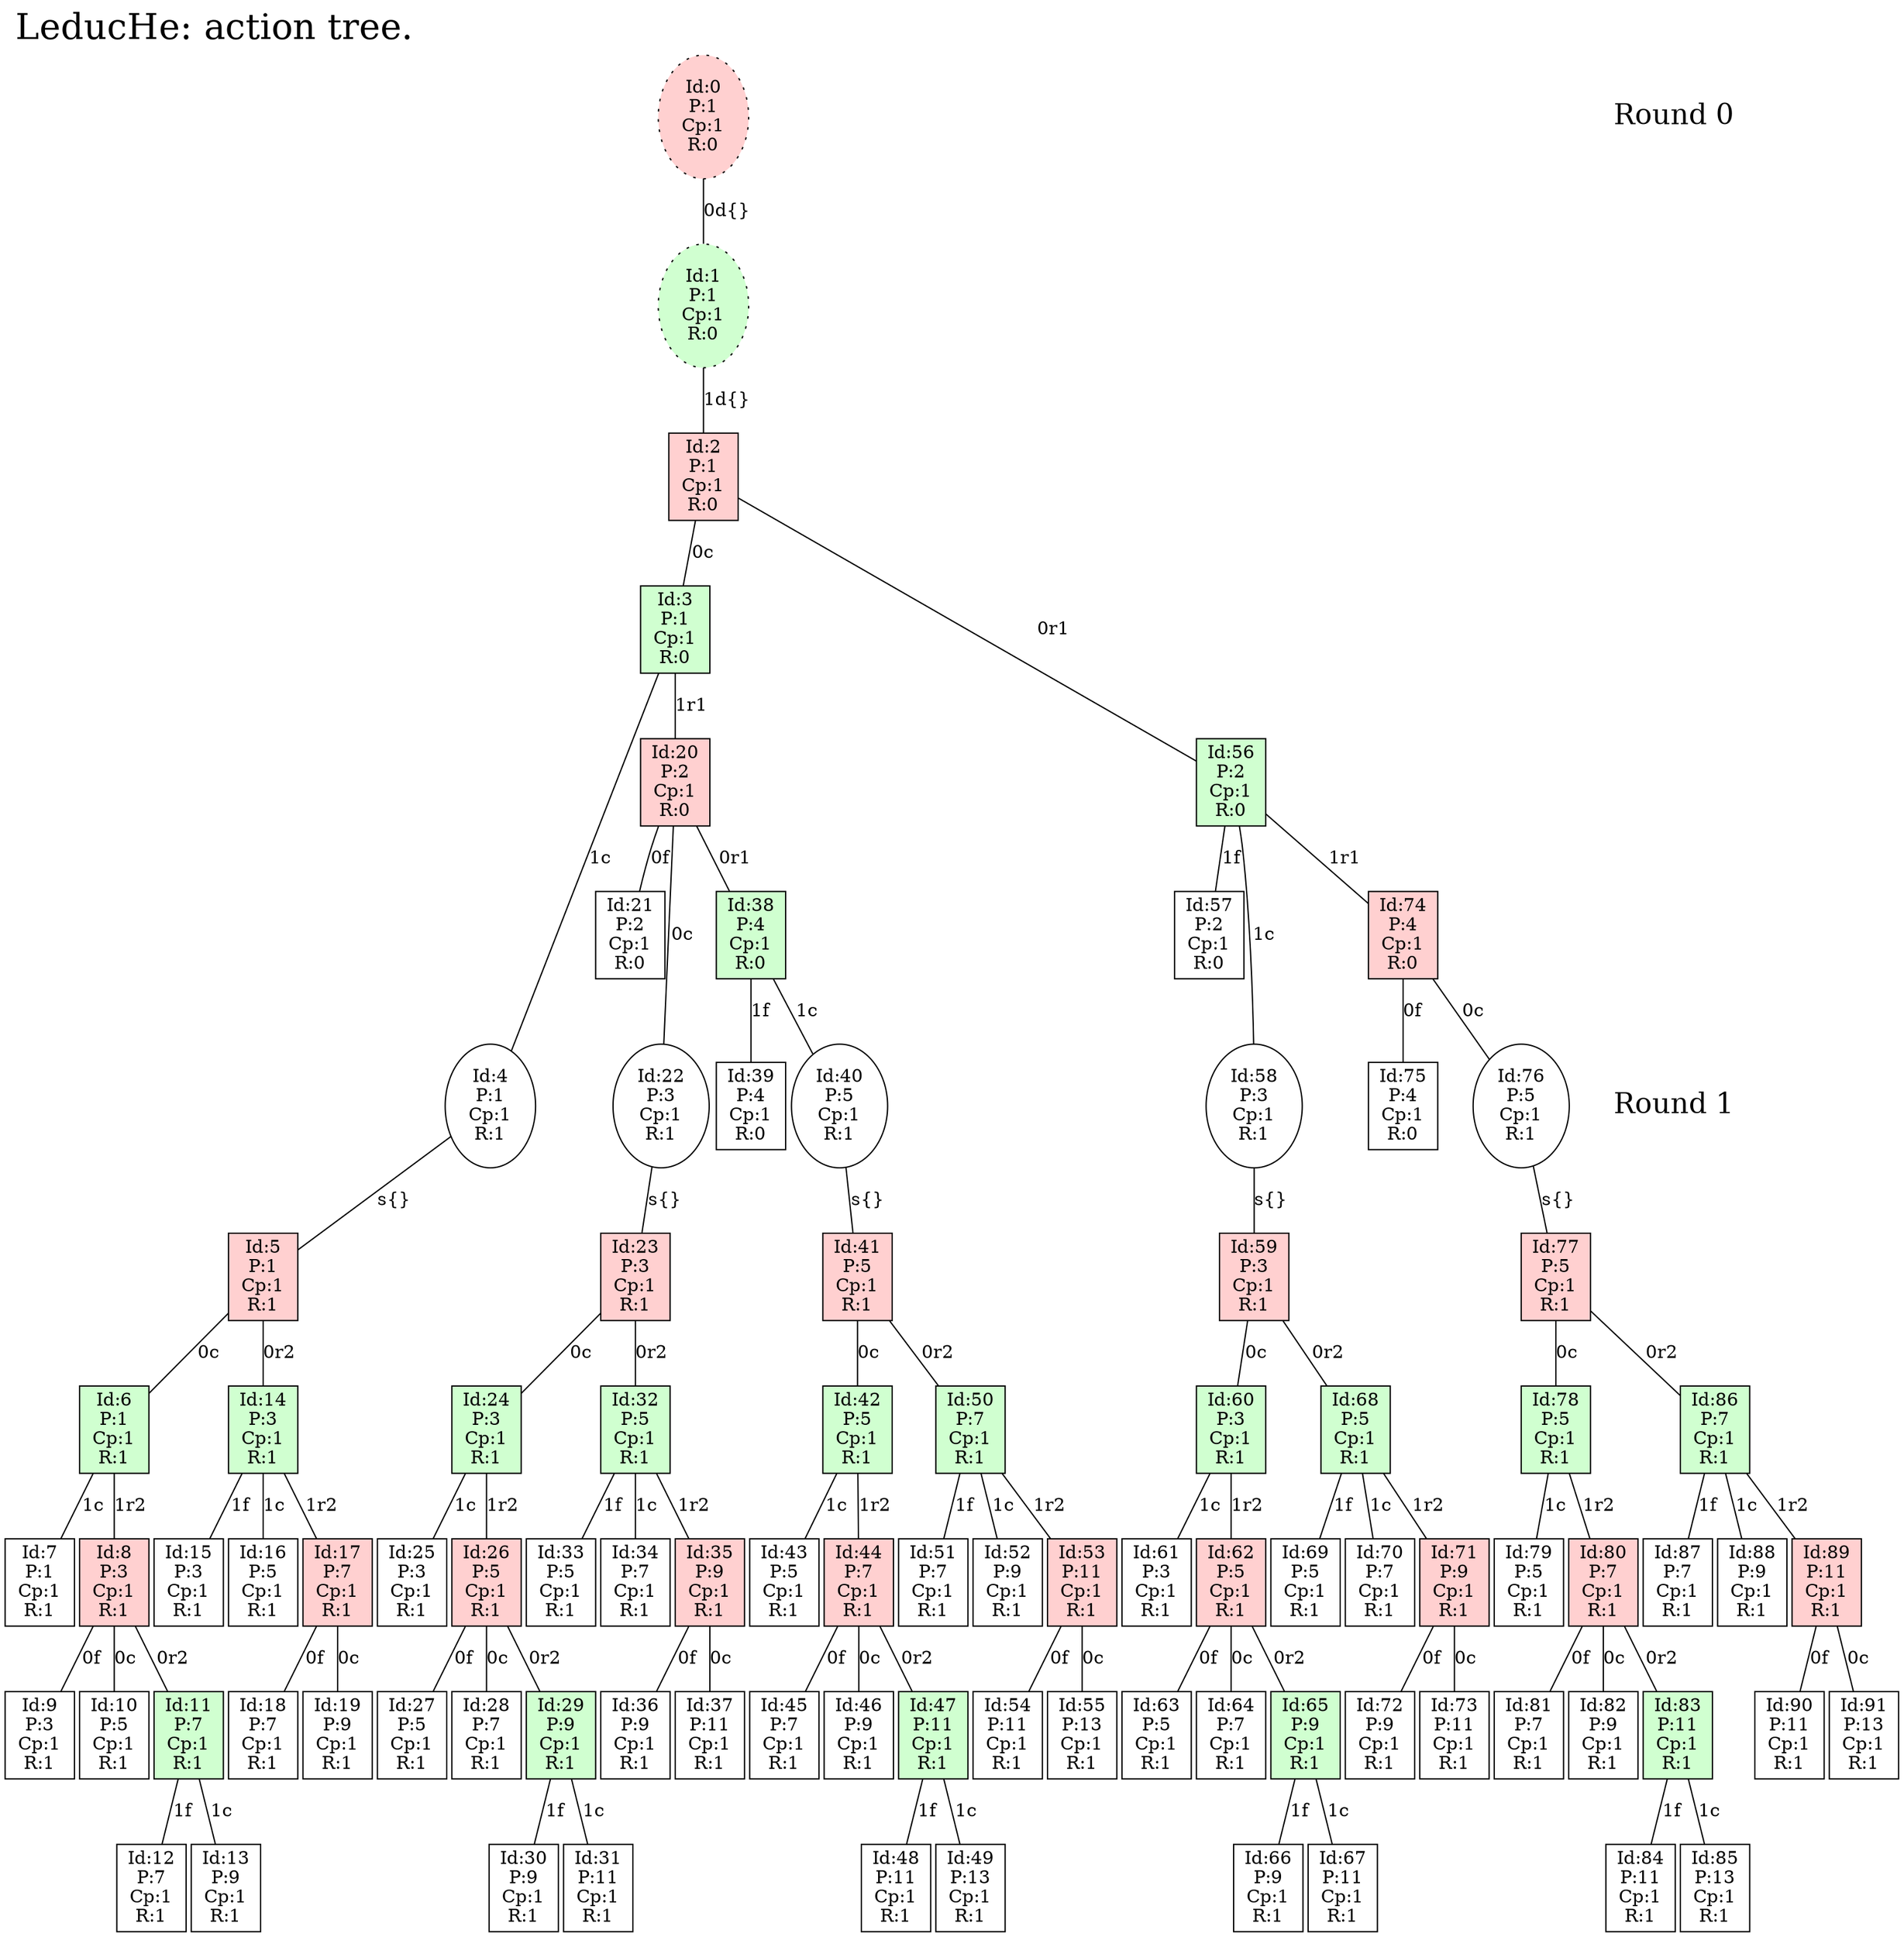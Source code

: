 digraph G {
graph [labeljust="l" labelloc="t" fontsize="28" nodesep="0.05" label="LeducHe: action tree." ];
node[];
edge[arrowhead="none" ];
"n7"[label="Id:7\nP:1\nCp:1\nR:1" fillcolor="#FFFFFF" style="filled" shape="box" ];
"n6" -> "n7"[label="1c" ];
"n9"[label="Id:9\nP:3\nCp:1\nR:1" fillcolor="#FFFFFF" style="filled" shape="box" ];
"n8" -> "n9"[label="0f" ];
"n10"[label="Id:10\nP:5\nCp:1\nR:1" fillcolor="#FFFFFF" style="filled" shape="box" ];
"n8" -> "n10"[label="0c" ];
"n12"[label="Id:12\nP:7\nCp:1\nR:1" fillcolor="#FFFFFF" style="filled" shape="box" ];
"n11" -> "n12"[label="1f" ];
"n13"[label="Id:13\nP:9\nCp:1\nR:1" fillcolor="#FFFFFF" style="filled" shape="box" ];
"n11" -> "n13"[label="1c" ];
"n11"[label="Id:11\nP:7\nCp:1\nR:1" fillcolor="#D0FFD0" style="filled" shape="box" ];
"n8" -> "n11"[label="0r2" ];
"n8"[label="Id:8\nP:3\nCp:1\nR:1" fillcolor="#FFD0D0" style="filled" shape="box" ];
"n6" -> "n8"[label="1r2" ];
"n6"[label="Id:6\nP:1\nCp:1\nR:1" fillcolor="#D0FFD0" style="filled" shape="box" ];
"n5" -> "n6"[label="0c" ];
"n15"[label="Id:15\nP:3\nCp:1\nR:1" fillcolor="#FFFFFF" style="filled" shape="box" ];
"n14" -> "n15"[label="1f" ];
"n16"[label="Id:16\nP:5\nCp:1\nR:1" fillcolor="#FFFFFF" style="filled" shape="box" ];
"n14" -> "n16"[label="1c" ];
"n18"[label="Id:18\nP:7\nCp:1\nR:1" fillcolor="#FFFFFF" style="filled" shape="box" ];
"n17" -> "n18"[label="0f" ];
"n19"[label="Id:19\nP:9\nCp:1\nR:1" fillcolor="#FFFFFF" style="filled" shape="box" ];
"n17" -> "n19"[label="0c" ];
"n17"[label="Id:17\nP:7\nCp:1\nR:1" fillcolor="#FFD0D0" style="filled" shape="box" ];
"n14" -> "n17"[label="1r2" ];
"n14"[label="Id:14\nP:3\nCp:1\nR:1" fillcolor="#D0FFD0" style="filled" shape="box" ];
"n5" -> "n14"[label="0r2" ];
"n5"[label="Id:5\nP:1\nCp:1\nR:1" fillcolor="#FFD0D0" style="filled" shape="box" ];
"n4" -> "n5"[label="s{}" ];
{rank=same; round1;
"n4"[label="Id:4\nP:1\nCp:1\nR:1" fillcolor="#FFFFFF" style="filled" shape="ellipse" ];
}
"n3" -> "n4"[label="1c" ];
"n21"[label="Id:21\nP:2\nCp:1\nR:0" fillcolor="#FFFFFF" style="filled" shape="box" ];
"n20" -> "n21"[label="0f" ];
"n25"[label="Id:25\nP:3\nCp:1\nR:1" fillcolor="#FFFFFF" style="filled" shape="box" ];
"n24" -> "n25"[label="1c" ];
"n27"[label="Id:27\nP:5\nCp:1\nR:1" fillcolor="#FFFFFF" style="filled" shape="box" ];
"n26" -> "n27"[label="0f" ];
"n28"[label="Id:28\nP:7\nCp:1\nR:1" fillcolor="#FFFFFF" style="filled" shape="box" ];
"n26" -> "n28"[label="0c" ];
"n30"[label="Id:30\nP:9\nCp:1\nR:1" fillcolor="#FFFFFF" style="filled" shape="box" ];
"n29" -> "n30"[label="1f" ];
"n31"[label="Id:31\nP:11\nCp:1\nR:1" fillcolor="#FFFFFF" style="filled" shape="box" ];
"n29" -> "n31"[label="1c" ];
"n29"[label="Id:29\nP:9\nCp:1\nR:1" fillcolor="#D0FFD0" style="filled" shape="box" ];
"n26" -> "n29"[label="0r2" ];
"n26"[label="Id:26\nP:5\nCp:1\nR:1" fillcolor="#FFD0D0" style="filled" shape="box" ];
"n24" -> "n26"[label="1r2" ];
"n24"[label="Id:24\nP:3\nCp:1\nR:1" fillcolor="#D0FFD0" style="filled" shape="box" ];
"n23" -> "n24"[label="0c" ];
"n33"[label="Id:33\nP:5\nCp:1\nR:1" fillcolor="#FFFFFF" style="filled" shape="box" ];
"n32" -> "n33"[label="1f" ];
"n34"[label="Id:34\nP:7\nCp:1\nR:1" fillcolor="#FFFFFF" style="filled" shape="box" ];
"n32" -> "n34"[label="1c" ];
"n36"[label="Id:36\nP:9\nCp:1\nR:1" fillcolor="#FFFFFF" style="filled" shape="box" ];
"n35" -> "n36"[label="0f" ];
"n37"[label="Id:37\nP:11\nCp:1\nR:1" fillcolor="#FFFFFF" style="filled" shape="box" ];
"n35" -> "n37"[label="0c" ];
"n35"[label="Id:35\nP:9\nCp:1\nR:1" fillcolor="#FFD0D0" style="filled" shape="box" ];
"n32" -> "n35"[label="1r2" ];
"n32"[label="Id:32\nP:5\nCp:1\nR:1" fillcolor="#D0FFD0" style="filled" shape="box" ];
"n23" -> "n32"[label="0r2" ];
"n23"[label="Id:23\nP:3\nCp:1\nR:1" fillcolor="#FFD0D0" style="filled" shape="box" ];
"n22" -> "n23"[label="s{}" ];
{rank=same; round1;
"n22"[label="Id:22\nP:3\nCp:1\nR:1" fillcolor="#FFFFFF" style="filled" shape="ellipse" ];
}
"n20" -> "n22"[label="0c" ];
"n39"[label="Id:39\nP:4\nCp:1\nR:0" fillcolor="#FFFFFF" style="filled" shape="box" ];
"n38" -> "n39"[label="1f" ];
"n43"[label="Id:43\nP:5\nCp:1\nR:1" fillcolor="#FFFFFF" style="filled" shape="box" ];
"n42" -> "n43"[label="1c" ];
"n45"[label="Id:45\nP:7\nCp:1\nR:1" fillcolor="#FFFFFF" style="filled" shape="box" ];
"n44" -> "n45"[label="0f" ];
"n46"[label="Id:46\nP:9\nCp:1\nR:1" fillcolor="#FFFFFF" style="filled" shape="box" ];
"n44" -> "n46"[label="0c" ];
"n48"[label="Id:48\nP:11\nCp:1\nR:1" fillcolor="#FFFFFF" style="filled" shape="box" ];
"n47" -> "n48"[label="1f" ];
"n49"[label="Id:49\nP:13\nCp:1\nR:1" fillcolor="#FFFFFF" style="filled" shape="box" ];
"n47" -> "n49"[label="1c" ];
"n47"[label="Id:47\nP:11\nCp:1\nR:1" fillcolor="#D0FFD0" style="filled" shape="box" ];
"n44" -> "n47"[label="0r2" ];
"n44"[label="Id:44\nP:7\nCp:1\nR:1" fillcolor="#FFD0D0" style="filled" shape="box" ];
"n42" -> "n44"[label="1r2" ];
"n42"[label="Id:42\nP:5\nCp:1\nR:1" fillcolor="#D0FFD0" style="filled" shape="box" ];
"n41" -> "n42"[label="0c" ];
"n51"[label="Id:51\nP:7\nCp:1\nR:1" fillcolor="#FFFFFF" style="filled" shape="box" ];
"n50" -> "n51"[label="1f" ];
"n52"[label="Id:52\nP:9\nCp:1\nR:1" fillcolor="#FFFFFF" style="filled" shape="box" ];
"n50" -> "n52"[label="1c" ];
"n54"[label="Id:54\nP:11\nCp:1\nR:1" fillcolor="#FFFFFF" style="filled" shape="box" ];
"n53" -> "n54"[label="0f" ];
"n55"[label="Id:55\nP:13\nCp:1\nR:1" fillcolor="#FFFFFF" style="filled" shape="box" ];
"n53" -> "n55"[label="0c" ];
"n53"[label="Id:53\nP:11\nCp:1\nR:1" fillcolor="#FFD0D0" style="filled" shape="box" ];
"n50" -> "n53"[label="1r2" ];
"n50"[label="Id:50\nP:7\nCp:1\nR:1" fillcolor="#D0FFD0" style="filled" shape="box" ];
"n41" -> "n50"[label="0r2" ];
"n41"[label="Id:41\nP:5\nCp:1\nR:1" fillcolor="#FFD0D0" style="filled" shape="box" ];
"n40" -> "n41"[label="s{}" ];
{rank=same; round1;
"n40"[label="Id:40\nP:5\nCp:1\nR:1" fillcolor="#FFFFFF" style="filled" shape="ellipse" ];
}
"n38" -> "n40"[label="1c" ];
"n38"[label="Id:38\nP:4\nCp:1\nR:0" fillcolor="#D0FFD0" style="filled" shape="box" ];
"n20" -> "n38"[label="0r1" ];
"n20"[label="Id:20\nP:2\nCp:1\nR:0" fillcolor="#FFD0D0" style="filled" shape="box" ];
"n3" -> "n20"[label="1r1" ];
"n3"[label="Id:3\nP:1\nCp:1\nR:0" fillcolor="#D0FFD0" style="filled" shape="box" ];
"n2" -> "n3"[label="0c" ];
"n57"[label="Id:57\nP:2\nCp:1\nR:0" fillcolor="#FFFFFF" style="filled" shape="box" ];
"n56" -> "n57"[label="1f" ];
"n61"[label="Id:61\nP:3\nCp:1\nR:1" fillcolor="#FFFFFF" style="filled" shape="box" ];
"n60" -> "n61"[label="1c" ];
"n63"[label="Id:63\nP:5\nCp:1\nR:1" fillcolor="#FFFFFF" style="filled" shape="box" ];
"n62" -> "n63"[label="0f" ];
"n64"[label="Id:64\nP:7\nCp:1\nR:1" fillcolor="#FFFFFF" style="filled" shape="box" ];
"n62" -> "n64"[label="0c" ];
"n66"[label="Id:66\nP:9\nCp:1\nR:1" fillcolor="#FFFFFF" style="filled" shape="box" ];
"n65" -> "n66"[label="1f" ];
"n67"[label="Id:67\nP:11\nCp:1\nR:1" fillcolor="#FFFFFF" style="filled" shape="box" ];
"n65" -> "n67"[label="1c" ];
"n65"[label="Id:65\nP:9\nCp:1\nR:1" fillcolor="#D0FFD0" style="filled" shape="box" ];
"n62" -> "n65"[label="0r2" ];
"n62"[label="Id:62\nP:5\nCp:1\nR:1" fillcolor="#FFD0D0" style="filled" shape="box" ];
"n60" -> "n62"[label="1r2" ];
"n60"[label="Id:60\nP:3\nCp:1\nR:1" fillcolor="#D0FFD0" style="filled" shape="box" ];
"n59" -> "n60"[label="0c" ];
"n69"[label="Id:69\nP:5\nCp:1\nR:1" fillcolor="#FFFFFF" style="filled" shape="box" ];
"n68" -> "n69"[label="1f" ];
"n70"[label="Id:70\nP:7\nCp:1\nR:1" fillcolor="#FFFFFF" style="filled" shape="box" ];
"n68" -> "n70"[label="1c" ];
"n72"[label="Id:72\nP:9\nCp:1\nR:1" fillcolor="#FFFFFF" style="filled" shape="box" ];
"n71" -> "n72"[label="0f" ];
"n73"[label="Id:73\nP:11\nCp:1\nR:1" fillcolor="#FFFFFF" style="filled" shape="box" ];
"n71" -> "n73"[label="0c" ];
"n71"[label="Id:71\nP:9\nCp:1\nR:1" fillcolor="#FFD0D0" style="filled" shape="box" ];
"n68" -> "n71"[label="1r2" ];
"n68"[label="Id:68\nP:5\nCp:1\nR:1" fillcolor="#D0FFD0" style="filled" shape="box" ];
"n59" -> "n68"[label="0r2" ];
"n59"[label="Id:59\nP:3\nCp:1\nR:1" fillcolor="#FFD0D0" style="filled" shape="box" ];
"n58" -> "n59"[label="s{}" ];
{rank=same; round1;
"n58"[label="Id:58\nP:3\nCp:1\nR:1" fillcolor="#FFFFFF" style="filled" shape="ellipse" ];
}
"n56" -> "n58"[label="1c" ];
"n75"[label="Id:75\nP:4\nCp:1\nR:0" fillcolor="#FFFFFF" style="filled" shape="box" ];
"n74" -> "n75"[label="0f" ];
"n79"[label="Id:79\nP:5\nCp:1\nR:1" fillcolor="#FFFFFF" style="filled" shape="box" ];
"n78" -> "n79"[label="1c" ];
"n81"[label="Id:81\nP:7\nCp:1\nR:1" fillcolor="#FFFFFF" style="filled" shape="box" ];
"n80" -> "n81"[label="0f" ];
"n82"[label="Id:82\nP:9\nCp:1\nR:1" fillcolor="#FFFFFF" style="filled" shape="box" ];
"n80" -> "n82"[label="0c" ];
"n84"[label="Id:84\nP:11\nCp:1\nR:1" fillcolor="#FFFFFF" style="filled" shape="box" ];
"n83" -> "n84"[label="1f" ];
"n85"[label="Id:85\nP:13\nCp:1\nR:1" fillcolor="#FFFFFF" style="filled" shape="box" ];
"n83" -> "n85"[label="1c" ];
"n83"[label="Id:83\nP:11\nCp:1\nR:1" fillcolor="#D0FFD0" style="filled" shape="box" ];
"n80" -> "n83"[label="0r2" ];
"n80"[label="Id:80\nP:7\nCp:1\nR:1" fillcolor="#FFD0D0" style="filled" shape="box" ];
"n78" -> "n80"[label="1r2" ];
"n78"[label="Id:78\nP:5\nCp:1\nR:1" fillcolor="#D0FFD0" style="filled" shape="box" ];
"n77" -> "n78"[label="0c" ];
"n87"[label="Id:87\nP:7\nCp:1\nR:1" fillcolor="#FFFFFF" style="filled" shape="box" ];
"n86" -> "n87"[label="1f" ];
"n88"[label="Id:88\nP:9\nCp:1\nR:1" fillcolor="#FFFFFF" style="filled" shape="box" ];
"n86" -> "n88"[label="1c" ];
"n90"[label="Id:90\nP:11\nCp:1\nR:1" fillcolor="#FFFFFF" style="filled" shape="box" ];
"n89" -> "n90"[label="0f" ];
"n91"[label="Id:91\nP:13\nCp:1\nR:1" fillcolor="#FFFFFF" style="filled" shape="box" ];
"n89" -> "n91"[label="0c" ];
"n89"[label="Id:89\nP:11\nCp:1\nR:1" fillcolor="#FFD0D0" style="filled" shape="box" ];
"n86" -> "n89"[label="1r2" ];
"n86"[label="Id:86\nP:7\nCp:1\nR:1" fillcolor="#D0FFD0" style="filled" shape="box" ];
"n77" -> "n86"[label="0r2" ];
"n77"[label="Id:77\nP:5\nCp:1\nR:1" fillcolor="#FFD0D0" style="filled" shape="box" ];
"n76" -> "n77"[label="s{}" ];
{rank=same; round1;
"n76"[label="Id:76\nP:5\nCp:1\nR:1" fillcolor="#FFFFFF" style="filled" shape="ellipse" ];
}
"n74" -> "n76"[label="0c" ];
"n74"[label="Id:74\nP:4\nCp:1\nR:0" fillcolor="#FFD0D0" style="filled" shape="box" ];
"n56" -> "n74"[label="1r1" ];
"n56"[label="Id:56\nP:2\nCp:1\nR:0" fillcolor="#D0FFD0" style="filled" shape="box" ];
"n2" -> "n56"[label="0r1" ];
"n2"[label="Id:2\nP:1\nCp:1\nR:0" fillcolor="#FFD0D0" style="filled" shape="box" ];
"n1" -> "n2"[label="1d{}" ];
"n1"[label="Id:1\nP:1\nCp:1\nR:0" fillcolor="#D0FFD0" style="filled, dotted" shape="ellipse" ];
"n0" -> "n1"[label="0d{}" ];
{rank=same; round0;
"n0"[label="Id:0\nP:1\nCp:1\nR:0" fillcolor="#FFD0D0" style="filled, dotted" shape="ellipse" ];
}
{
"round0"[fontsize="22" style="bold" peripheries="0" label="Round 0" ];
"round1"[fontsize="22" style="bold" peripheries="0" label="Round 1" ];
"round0" -> "round1"[style="invis" ];
}
}

